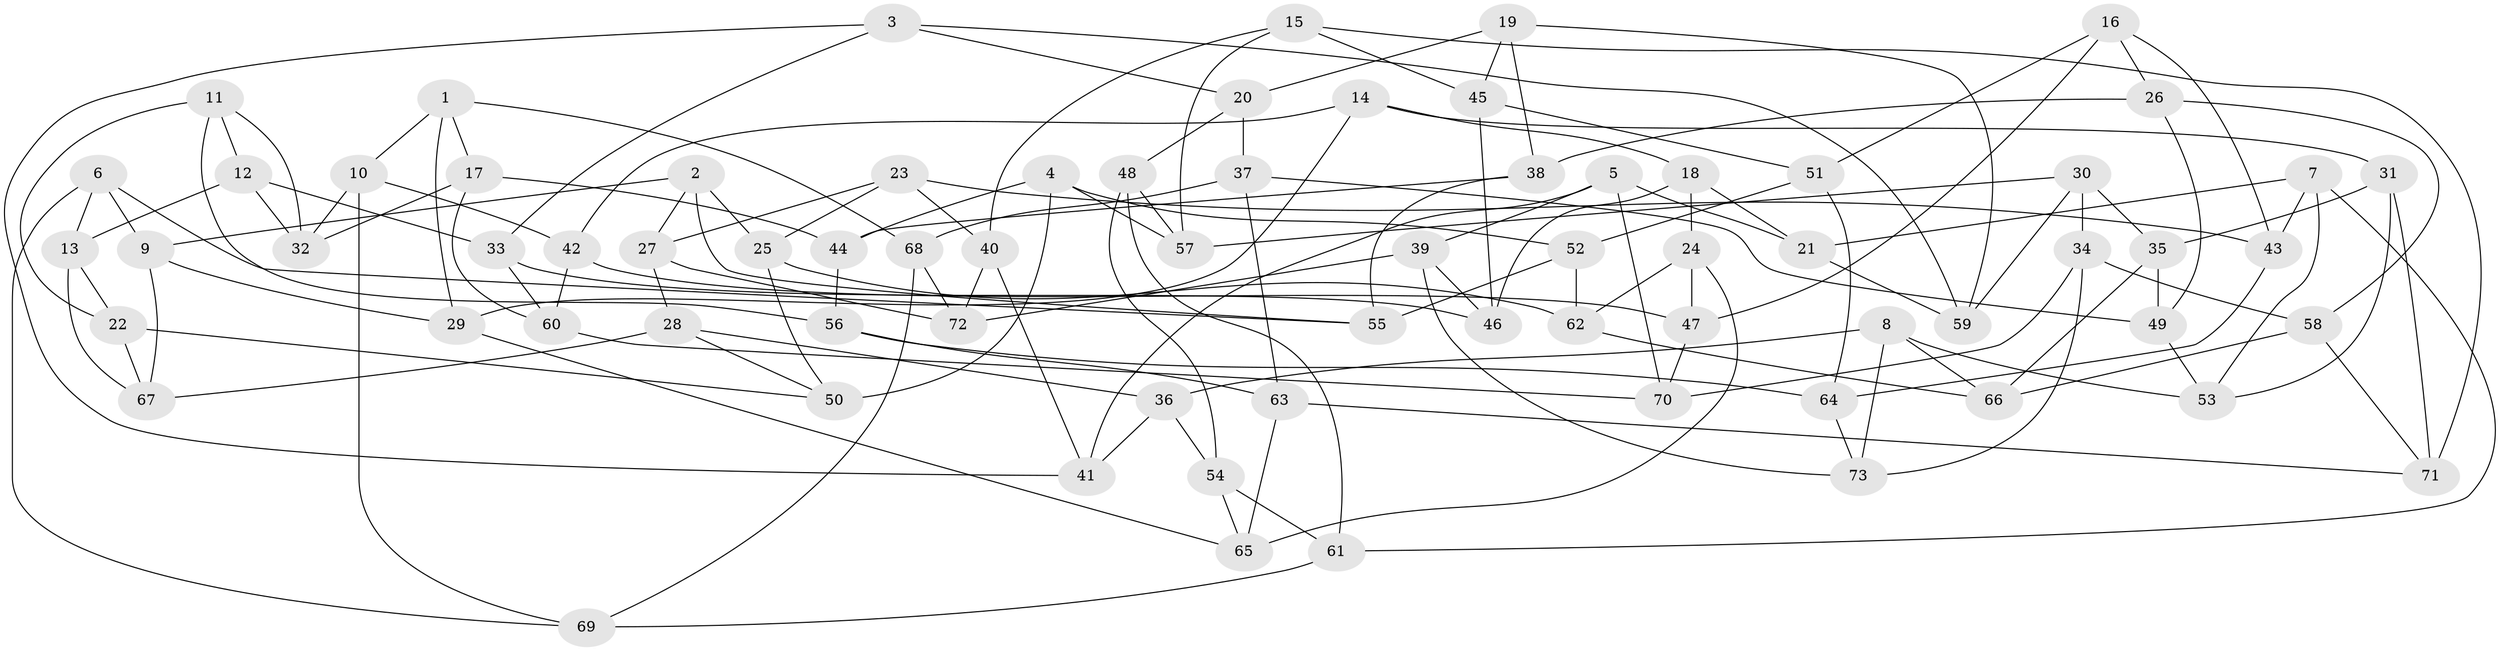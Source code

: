 // coarse degree distribution, {4: 0.5277777777777778, 5: 0.1111111111111111, 6: 0.1111111111111111, 7: 0.05555555555555555, 11: 0.027777777777777776, 9: 0.05555555555555555, 8: 0.08333333333333333, 3: 0.027777777777777776}
// Generated by graph-tools (version 1.1) at 2025/20/03/04/25 18:20:44]
// undirected, 73 vertices, 146 edges
graph export_dot {
graph [start="1"]
  node [color=gray90,style=filled];
  1;
  2;
  3;
  4;
  5;
  6;
  7;
  8;
  9;
  10;
  11;
  12;
  13;
  14;
  15;
  16;
  17;
  18;
  19;
  20;
  21;
  22;
  23;
  24;
  25;
  26;
  27;
  28;
  29;
  30;
  31;
  32;
  33;
  34;
  35;
  36;
  37;
  38;
  39;
  40;
  41;
  42;
  43;
  44;
  45;
  46;
  47;
  48;
  49;
  50;
  51;
  52;
  53;
  54;
  55;
  56;
  57;
  58;
  59;
  60;
  61;
  62;
  63;
  64;
  65;
  66;
  67;
  68;
  69;
  70;
  71;
  72;
  73;
  1 -- 17;
  1 -- 10;
  1 -- 68;
  1 -- 29;
  2 -- 9;
  2 -- 25;
  2 -- 27;
  2 -- 55;
  3 -- 20;
  3 -- 41;
  3 -- 33;
  3 -- 59;
  4 -- 50;
  4 -- 57;
  4 -- 44;
  4 -- 52;
  5 -- 21;
  5 -- 70;
  5 -- 39;
  5 -- 41;
  6 -- 13;
  6 -- 9;
  6 -- 55;
  6 -- 69;
  7 -- 53;
  7 -- 61;
  7 -- 43;
  7 -- 21;
  8 -- 53;
  8 -- 73;
  8 -- 36;
  8 -- 66;
  9 -- 29;
  9 -- 67;
  10 -- 32;
  10 -- 69;
  10 -- 42;
  11 -- 22;
  11 -- 32;
  11 -- 12;
  11 -- 56;
  12 -- 32;
  12 -- 33;
  12 -- 13;
  13 -- 67;
  13 -- 22;
  14 -- 42;
  14 -- 18;
  14 -- 29;
  14 -- 31;
  15 -- 57;
  15 -- 45;
  15 -- 40;
  15 -- 71;
  16 -- 51;
  16 -- 26;
  16 -- 43;
  16 -- 47;
  17 -- 60;
  17 -- 44;
  17 -- 32;
  18 -- 21;
  18 -- 24;
  18 -- 46;
  19 -- 20;
  19 -- 45;
  19 -- 59;
  19 -- 38;
  20 -- 37;
  20 -- 48;
  21 -- 59;
  22 -- 50;
  22 -- 67;
  23 -- 43;
  23 -- 25;
  23 -- 40;
  23 -- 27;
  24 -- 47;
  24 -- 65;
  24 -- 62;
  25 -- 62;
  25 -- 50;
  26 -- 58;
  26 -- 49;
  26 -- 38;
  27 -- 28;
  27 -- 72;
  28 -- 50;
  28 -- 36;
  28 -- 67;
  29 -- 65;
  30 -- 57;
  30 -- 34;
  30 -- 59;
  30 -- 35;
  31 -- 71;
  31 -- 53;
  31 -- 35;
  33 -- 60;
  33 -- 46;
  34 -- 73;
  34 -- 70;
  34 -- 58;
  35 -- 49;
  35 -- 66;
  36 -- 54;
  36 -- 41;
  37 -- 68;
  37 -- 63;
  37 -- 49;
  38 -- 44;
  38 -- 55;
  39 -- 46;
  39 -- 72;
  39 -- 73;
  40 -- 72;
  40 -- 41;
  42 -- 47;
  42 -- 60;
  43 -- 64;
  44 -- 56;
  45 -- 51;
  45 -- 46;
  47 -- 70;
  48 -- 54;
  48 -- 61;
  48 -- 57;
  49 -- 53;
  51 -- 52;
  51 -- 64;
  52 -- 55;
  52 -- 62;
  54 -- 65;
  54 -- 61;
  56 -- 63;
  56 -- 64;
  58 -- 71;
  58 -- 66;
  60 -- 70;
  61 -- 69;
  62 -- 66;
  63 -- 65;
  63 -- 71;
  64 -- 73;
  68 -- 72;
  68 -- 69;
}
